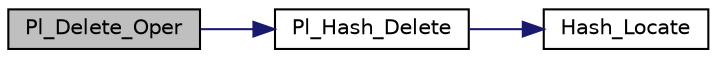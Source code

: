digraph "Pl_Delete_Oper"
{
  edge [fontname="Helvetica",fontsize="10",labelfontname="Helvetica",labelfontsize="10"];
  node [fontname="Helvetica",fontsize="10",shape=record];
  rankdir="LR";
  Node1 [label="Pl_Delete_Oper",height=0.2,width=0.4,color="black", fillcolor="grey75", style="filled", fontcolor="black"];
  Node1 -> Node2 [color="midnightblue",fontsize="10",style="solid"];
  Node2 [label="Pl_Hash_Delete",height=0.2,width=0.4,color="black", fillcolor="white", style="filled",URL="$hash_8c.html#aba073a491f0937450a3681a01f6d07a7"];
  Node2 -> Node3 [color="midnightblue",fontsize="10",style="solid"];
  Node3 [label="Hash_Locate",height=0.2,width=0.4,color="black", fillcolor="white", style="filled",URL="$hash_8c.html#a12948099c13cb849ed3575849492ac33"];
}
